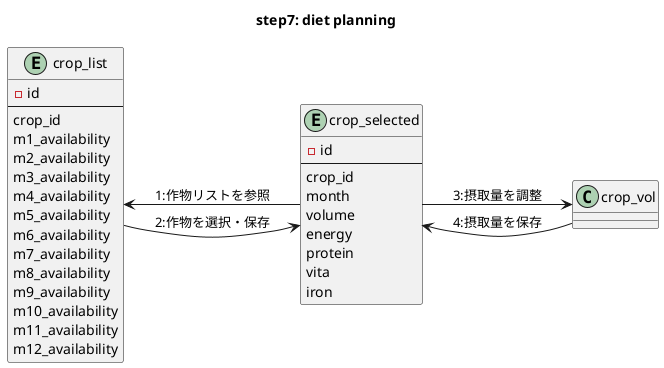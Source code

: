 @startuml
left to right direction

title step7: diet planning

entity crop_list {
  -id
  --
  crop_id
  m1_availability
  m2_availability
  m3_availability
  m4_availability
  m5_availability
  m6_availability
  m7_availability
  m8_availability
  m9_availability
  m10_availability
  m11_availability
  m12_availability
}
entity crop_selected {
  -id
  --
  crop_id
  month
  volume
  energy
  protein
  vita
  iron
}


crop_list <-- crop_selected:"1:作物リストを参照"
crop_list --> crop_selected:"2:作物を選択・保存"

crop_selected --> crop_vol:"3:摂取量を調整"
crop_selected <-- crop_vol:"4:摂取量を保存"



@enduml
